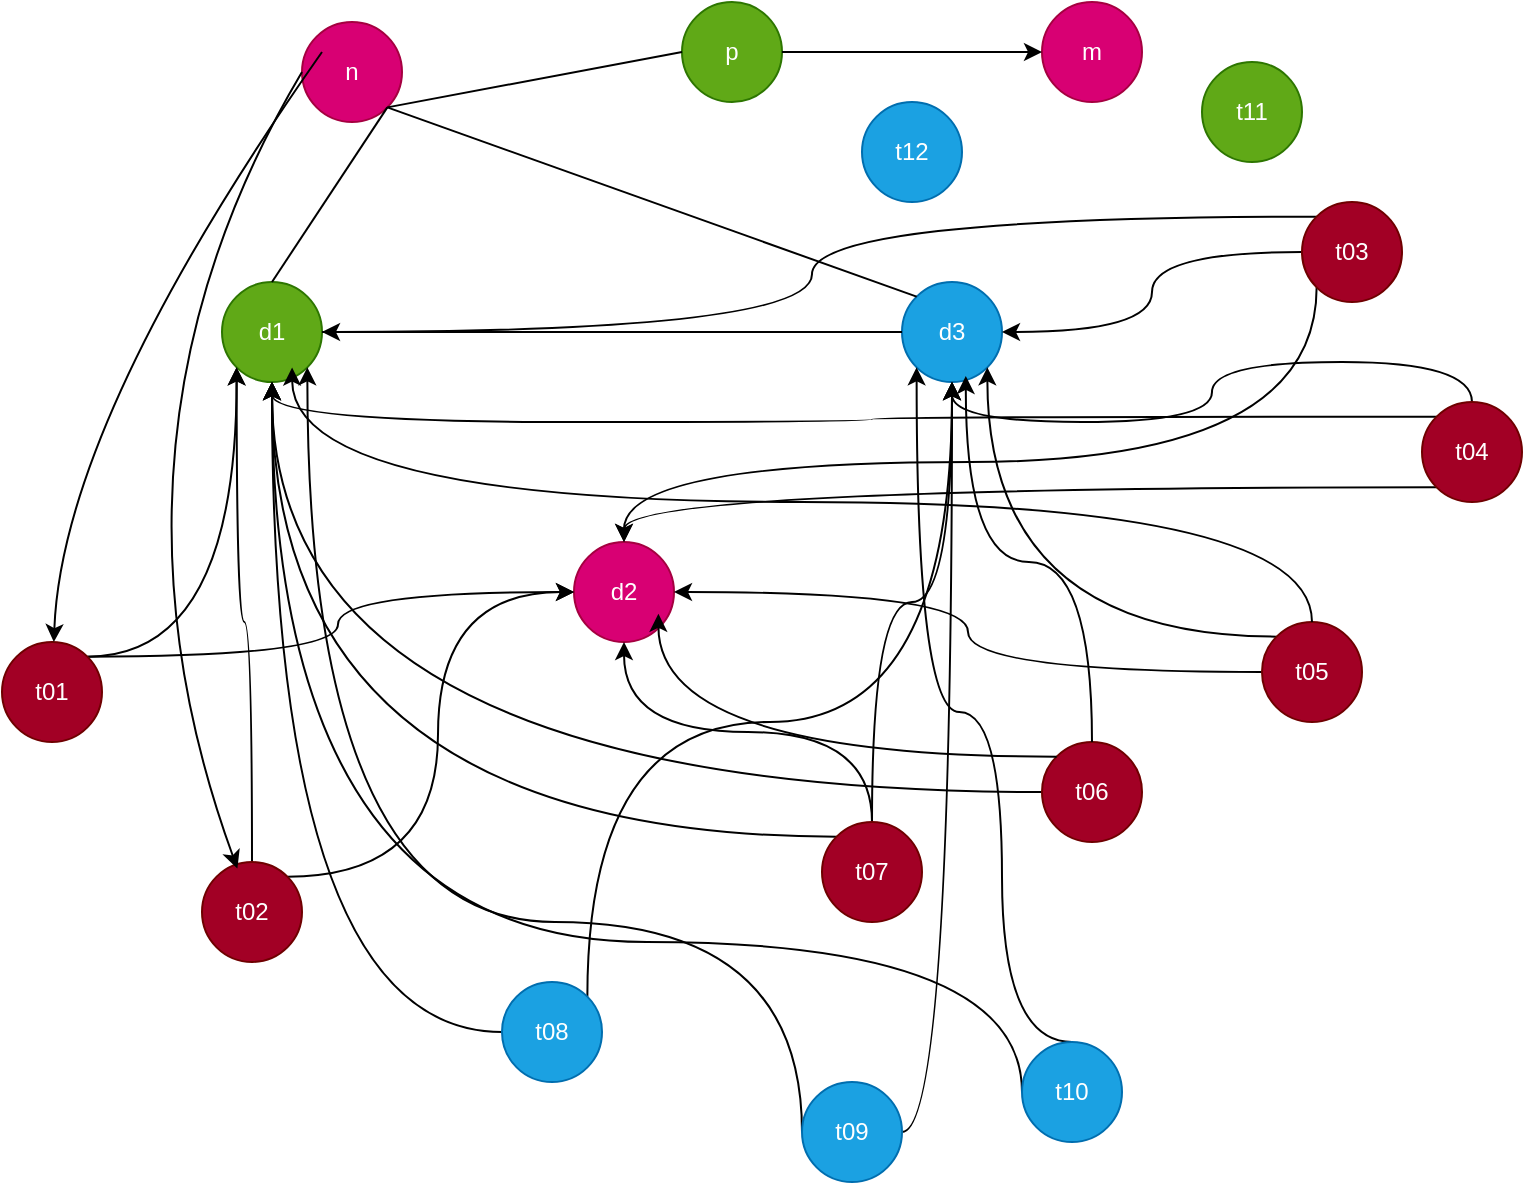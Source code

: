 <mxfile version="22.1.2" type="device">
  <diagram name="Page-1" id="l4zb2SVr4d-LpLYehrL9">
    <mxGraphModel dx="1354" dy="806" grid="1" gridSize="10" guides="1" tooltips="1" connect="1" arrows="1" fold="1" page="1" pageScale="1" pageWidth="1169" pageHeight="827" background="#ffffff" math="0" shadow="0">
      <root>
        <mxCell id="0" />
        <mxCell id="1" parent="0" />
        <mxCell id="9pkHTN1L7EcZIKKuDzLH-1" value="d1" style="ellipse;whiteSpace=wrap;html=1;strokeColor=#2D7600;fillColor=#60a917;fontColor=#ffffff;" vertex="1" parent="1">
          <mxGeometry x="320" y="160" width="50" height="50" as="geometry" />
        </mxCell>
        <mxCell id="9pkHTN1L7EcZIKKuDzLH-3" value="d2" style="ellipse;whiteSpace=wrap;html=1;strokeColor=#A50040;fillColor=#d80073;fontColor=#ffffff;" vertex="1" parent="1">
          <mxGeometry x="496" y="290" width="50" height="50" as="geometry" />
        </mxCell>
        <mxCell id="9pkHTN1L7EcZIKKuDzLH-5" value="d3" style="ellipse;whiteSpace=wrap;html=1;strokeColor=#006EAF;fillColor=#1ba1e2;fontColor=#ffffff;" vertex="1" parent="1">
          <mxGeometry x="660" y="160" width="50" height="50" as="geometry" />
        </mxCell>
        <mxCell id="9pkHTN1L7EcZIKKuDzLH-36" style="edgeStyle=orthogonalEdgeStyle;rounded=0;orthogonalLoop=1;jettySize=auto;html=1;exitX=1;exitY=0;exitDx=0;exitDy=0;entryX=0;entryY=1;entryDx=0;entryDy=0;curved=1;strokeColor=#000000;" edge="1" parent="1" source="9pkHTN1L7EcZIKKuDzLH-8" target="9pkHTN1L7EcZIKKuDzLH-1">
          <mxGeometry relative="1" as="geometry" />
        </mxCell>
        <mxCell id="9pkHTN1L7EcZIKKuDzLH-37" style="edgeStyle=orthogonalEdgeStyle;rounded=0;orthogonalLoop=1;jettySize=auto;html=1;exitX=1;exitY=0;exitDx=0;exitDy=0;entryX=0;entryY=0.5;entryDx=0;entryDy=0;curved=1;strokeColor=#000000;" edge="1" parent="1" source="9pkHTN1L7EcZIKKuDzLH-8" target="9pkHTN1L7EcZIKKuDzLH-3">
          <mxGeometry relative="1" as="geometry" />
        </mxCell>
        <mxCell id="9pkHTN1L7EcZIKKuDzLH-8" value="t01" style="ellipse;whiteSpace=wrap;html=1;strokeColor=#6F0000;fillColor=#a20025;fontColor=#ffffff;" vertex="1" parent="1">
          <mxGeometry x="210" y="340" width="50" height="50" as="geometry" />
        </mxCell>
        <mxCell id="9pkHTN1L7EcZIKKuDzLH-38" style="edgeStyle=orthogonalEdgeStyle;rounded=0;orthogonalLoop=1;jettySize=auto;html=1;exitX=0.5;exitY=0;exitDx=0;exitDy=0;entryX=0;entryY=1;entryDx=0;entryDy=0;curved=1;strokeColor=#000000;" edge="1" parent="1" source="9pkHTN1L7EcZIKKuDzLH-9" target="9pkHTN1L7EcZIKKuDzLH-1">
          <mxGeometry relative="1" as="geometry" />
        </mxCell>
        <mxCell id="9pkHTN1L7EcZIKKuDzLH-39" style="edgeStyle=orthogonalEdgeStyle;rounded=0;orthogonalLoop=1;jettySize=auto;html=1;exitX=1;exitY=0;exitDx=0;exitDy=0;entryX=0;entryY=0.5;entryDx=0;entryDy=0;curved=1;strokeColor=#000000;" edge="1" parent="1" source="9pkHTN1L7EcZIKKuDzLH-9" target="9pkHTN1L7EcZIKKuDzLH-3">
          <mxGeometry relative="1" as="geometry" />
        </mxCell>
        <mxCell id="9pkHTN1L7EcZIKKuDzLH-9" value="t02" style="ellipse;whiteSpace=wrap;html=1;strokeColor=#6F0000;fillColor=#a20025;fontColor=#ffffff;" vertex="1" parent="1">
          <mxGeometry x="310" y="450" width="50" height="50" as="geometry" />
        </mxCell>
        <mxCell id="9pkHTN1L7EcZIKKuDzLH-10" style="edgeStyle=orthogonalEdgeStyle;rounded=0;orthogonalLoop=1;jettySize=auto;html=1;exitX=0.5;exitY=1;exitDx=0;exitDy=0;strokeColor=#000000;" edge="1" parent="1" source="9pkHTN1L7EcZIKKuDzLH-9" target="9pkHTN1L7EcZIKKuDzLH-9">
          <mxGeometry relative="1" as="geometry" />
        </mxCell>
        <mxCell id="9pkHTN1L7EcZIKKuDzLH-11" value="n" style="ellipse;whiteSpace=wrap;html=1;strokeColor=#A50040;fillColor=#d80073;fontColor=#ffffff;" vertex="1" parent="1">
          <mxGeometry x="360" y="30" width="50" height="50" as="geometry" />
        </mxCell>
        <mxCell id="9pkHTN1L7EcZIKKuDzLH-12" value="p" style="ellipse;whiteSpace=wrap;html=1;strokeColor=#2D7600;fillColor=#60a917;fontColor=#ffffff;" vertex="1" parent="1">
          <mxGeometry x="550" y="20" width="50" height="50" as="geometry" />
        </mxCell>
        <mxCell id="9pkHTN1L7EcZIKKuDzLH-13" value="m" style="ellipse;whiteSpace=wrap;html=1;strokeColor=#A50040;fillColor=#d80073;fontColor=#ffffff;" vertex="1" parent="1">
          <mxGeometry x="730" y="20" width="50" height="50" as="geometry" />
        </mxCell>
        <mxCell id="9pkHTN1L7EcZIKKuDzLH-52" style="edgeStyle=orthogonalEdgeStyle;rounded=0;orthogonalLoop=1;jettySize=auto;html=1;exitX=0;exitY=0;exitDx=0;exitDy=0;curved=1;strokeColor=#000000;" edge="1" parent="1" source="9pkHTN1L7EcZIKKuDzLH-14" target="9pkHTN1L7EcZIKKuDzLH-1">
          <mxGeometry relative="1" as="geometry" />
        </mxCell>
        <mxCell id="9pkHTN1L7EcZIKKuDzLH-53" style="edgeStyle=orthogonalEdgeStyle;rounded=0;orthogonalLoop=1;jettySize=auto;html=1;exitX=0;exitY=0.5;exitDx=0;exitDy=0;curved=1;strokeColor=#000000;" edge="1" parent="1" source="9pkHTN1L7EcZIKKuDzLH-14" target="9pkHTN1L7EcZIKKuDzLH-5">
          <mxGeometry relative="1" as="geometry" />
        </mxCell>
        <mxCell id="9pkHTN1L7EcZIKKuDzLH-54" style="edgeStyle=orthogonalEdgeStyle;rounded=0;orthogonalLoop=1;jettySize=auto;html=1;exitX=0;exitY=1;exitDx=0;exitDy=0;curved=1;strokeColor=#000000;" edge="1" parent="1" source="9pkHTN1L7EcZIKKuDzLH-14" target="9pkHTN1L7EcZIKKuDzLH-3">
          <mxGeometry relative="1" as="geometry">
            <Array as="points">
              <mxPoint x="867" y="250" />
              <mxPoint x="521" y="250" />
            </Array>
          </mxGeometry>
        </mxCell>
        <mxCell id="9pkHTN1L7EcZIKKuDzLH-14" value="t03" style="ellipse;whiteSpace=wrap;html=1;strokeColor=#6F0000;fillColor=#a20025;fontColor=#ffffff;" vertex="1" parent="1">
          <mxGeometry x="860" y="120" width="50" height="50" as="geometry" />
        </mxCell>
        <mxCell id="9pkHTN1L7EcZIKKuDzLH-49" style="edgeStyle=orthogonalEdgeStyle;rounded=0;orthogonalLoop=1;jettySize=auto;html=1;exitX=0;exitY=0;exitDx=0;exitDy=0;curved=1;strokeColor=#000000;" edge="1" parent="1" source="9pkHTN1L7EcZIKKuDzLH-15" target="9pkHTN1L7EcZIKKuDzLH-1">
          <mxGeometry relative="1" as="geometry" />
        </mxCell>
        <mxCell id="9pkHTN1L7EcZIKKuDzLH-50" style="edgeStyle=orthogonalEdgeStyle;rounded=0;orthogonalLoop=1;jettySize=auto;html=1;exitX=0.5;exitY=0;exitDx=0;exitDy=0;curved=1;strokeColor=#000000;" edge="1" parent="1" source="9pkHTN1L7EcZIKKuDzLH-15" target="9pkHTN1L7EcZIKKuDzLH-5">
          <mxGeometry relative="1" as="geometry" />
        </mxCell>
        <mxCell id="9pkHTN1L7EcZIKKuDzLH-51" style="edgeStyle=orthogonalEdgeStyle;rounded=0;orthogonalLoop=1;jettySize=auto;html=1;exitX=0;exitY=1;exitDx=0;exitDy=0;curved=1;strokeColor=#000000;" edge="1" parent="1" source="9pkHTN1L7EcZIKKuDzLH-15" target="9pkHTN1L7EcZIKKuDzLH-3">
          <mxGeometry relative="1" as="geometry" />
        </mxCell>
        <mxCell id="9pkHTN1L7EcZIKKuDzLH-15" value="t04" style="ellipse;whiteSpace=wrap;html=1;strokeColor=#6F0000;fillColor=#a20025;fontColor=#ffffff;" vertex="1" parent="1">
          <mxGeometry x="920" y="220" width="50" height="50" as="geometry" />
        </mxCell>
        <mxCell id="9pkHTN1L7EcZIKKuDzLH-46" style="edgeStyle=orthogonalEdgeStyle;rounded=0;orthogonalLoop=1;jettySize=auto;html=1;exitX=0;exitY=0;exitDx=0;exitDy=0;entryX=1;entryY=1;entryDx=0;entryDy=0;curved=1;strokeColor=#000000;" edge="1" parent="1" source="9pkHTN1L7EcZIKKuDzLH-16" target="9pkHTN1L7EcZIKKuDzLH-5">
          <mxGeometry relative="1" as="geometry" />
        </mxCell>
        <mxCell id="9pkHTN1L7EcZIKKuDzLH-47" style="edgeStyle=orthogonalEdgeStyle;rounded=0;orthogonalLoop=1;jettySize=auto;html=1;exitX=0;exitY=0.5;exitDx=0;exitDy=0;curved=1;strokeColor=#000000;" edge="1" parent="1" source="9pkHTN1L7EcZIKKuDzLH-16" target="9pkHTN1L7EcZIKKuDzLH-3">
          <mxGeometry relative="1" as="geometry" />
        </mxCell>
        <mxCell id="9pkHTN1L7EcZIKKuDzLH-16" value="t05" style="ellipse;whiteSpace=wrap;html=1;strokeColor=#6F0000;fillColor=#a20025;fontColor=#ffffff;" vertex="1" parent="1">
          <mxGeometry x="840" y="330" width="50" height="50" as="geometry" />
        </mxCell>
        <mxCell id="9pkHTN1L7EcZIKKuDzLH-45" style="edgeStyle=orthogonalEdgeStyle;rounded=0;orthogonalLoop=1;jettySize=auto;html=1;exitX=0;exitY=0.5;exitDx=0;exitDy=0;curved=1;strokeColor=#000000;" edge="1" parent="1" source="9pkHTN1L7EcZIKKuDzLH-17" target="9pkHTN1L7EcZIKKuDzLH-1">
          <mxGeometry relative="1" as="geometry" />
        </mxCell>
        <mxCell id="9pkHTN1L7EcZIKKuDzLH-17" value="t06" style="ellipse;whiteSpace=wrap;html=1;strokeColor=#6F0000;fillColor=#a20025;fontColor=#ffffff;" vertex="1" parent="1">
          <mxGeometry x="730" y="390" width="50" height="50" as="geometry" />
        </mxCell>
        <mxCell id="9pkHTN1L7EcZIKKuDzLH-40" style="edgeStyle=orthogonalEdgeStyle;rounded=0;orthogonalLoop=1;jettySize=auto;html=1;exitX=0.5;exitY=0;exitDx=0;exitDy=0;curved=1;strokeColor=#000000;" edge="1" parent="1" source="9pkHTN1L7EcZIKKuDzLH-18" target="9pkHTN1L7EcZIKKuDzLH-3">
          <mxGeometry relative="1" as="geometry" />
        </mxCell>
        <mxCell id="9pkHTN1L7EcZIKKuDzLH-41" style="edgeStyle=orthogonalEdgeStyle;rounded=0;orthogonalLoop=1;jettySize=auto;html=1;exitX=0.5;exitY=0;exitDx=0;exitDy=0;curved=1;strokeColor=#000000;" edge="1" parent="1" source="9pkHTN1L7EcZIKKuDzLH-18" target="9pkHTN1L7EcZIKKuDzLH-5">
          <mxGeometry relative="1" as="geometry" />
        </mxCell>
        <mxCell id="9pkHTN1L7EcZIKKuDzLH-42" style="edgeStyle=orthogonalEdgeStyle;rounded=0;orthogonalLoop=1;jettySize=auto;html=1;exitX=0;exitY=0;exitDx=0;exitDy=0;curved=1;strokeColor=#000000;" edge="1" parent="1" source="9pkHTN1L7EcZIKKuDzLH-18" target="9pkHTN1L7EcZIKKuDzLH-1">
          <mxGeometry relative="1" as="geometry" />
        </mxCell>
        <mxCell id="9pkHTN1L7EcZIKKuDzLH-18" value="t07" style="ellipse;whiteSpace=wrap;html=1;strokeColor=#6F0000;fillColor=#a20025;fontColor=#ffffff;" vertex="1" parent="1">
          <mxGeometry x="620" y="430" width="50" height="50" as="geometry" />
        </mxCell>
        <mxCell id="9pkHTN1L7EcZIKKuDzLH-55" style="edgeStyle=orthogonalEdgeStyle;rounded=0;orthogonalLoop=1;jettySize=auto;html=1;exitX=1;exitY=0;exitDx=0;exitDy=0;curved=1;strokeColor=#000000;" edge="1" parent="1" source="9pkHTN1L7EcZIKKuDzLH-19" target="9pkHTN1L7EcZIKKuDzLH-5">
          <mxGeometry relative="1" as="geometry">
            <Array as="points">
              <mxPoint x="503" y="380" />
              <mxPoint x="685" y="380" />
            </Array>
          </mxGeometry>
        </mxCell>
        <mxCell id="9pkHTN1L7EcZIKKuDzLH-56" style="edgeStyle=orthogonalEdgeStyle;rounded=0;orthogonalLoop=1;jettySize=auto;html=1;exitX=0;exitY=0.5;exitDx=0;exitDy=0;curved=1;strokeColor=#000000;" edge="1" parent="1" source="9pkHTN1L7EcZIKKuDzLH-19" target="9pkHTN1L7EcZIKKuDzLH-1">
          <mxGeometry relative="1" as="geometry" />
        </mxCell>
        <mxCell id="9pkHTN1L7EcZIKKuDzLH-19" value="t08" style="ellipse;whiteSpace=wrap;html=1;strokeColor=#006EAF;fillColor=#1ba1e2;fontColor=#ffffff;" vertex="1" parent="1">
          <mxGeometry x="460" y="510" width="50" height="50" as="geometry" />
        </mxCell>
        <mxCell id="9pkHTN1L7EcZIKKuDzLH-57" style="edgeStyle=orthogonalEdgeStyle;rounded=0;orthogonalLoop=1;jettySize=auto;html=1;exitX=1;exitY=0.5;exitDx=0;exitDy=0;curved=1;strokeColor=#000000;" edge="1" parent="1" source="9pkHTN1L7EcZIKKuDzLH-20" target="9pkHTN1L7EcZIKKuDzLH-5">
          <mxGeometry relative="1" as="geometry" />
        </mxCell>
        <mxCell id="9pkHTN1L7EcZIKKuDzLH-58" style="edgeStyle=orthogonalEdgeStyle;rounded=0;orthogonalLoop=1;jettySize=auto;html=1;exitX=0;exitY=0.5;exitDx=0;exitDy=0;entryX=1;entryY=1;entryDx=0;entryDy=0;curved=1;strokeColor=#000000;" edge="1" parent="1" source="9pkHTN1L7EcZIKKuDzLH-20" target="9pkHTN1L7EcZIKKuDzLH-1">
          <mxGeometry relative="1" as="geometry">
            <Array as="points">
              <mxPoint x="610" y="480" />
              <mxPoint x="363" y="480" />
            </Array>
          </mxGeometry>
        </mxCell>
        <mxCell id="9pkHTN1L7EcZIKKuDzLH-20" value="t09" style="ellipse;whiteSpace=wrap;html=1;strokeColor=#006EAF;fillColor=#1ba1e2;fontColor=#ffffff;" vertex="1" parent="1">
          <mxGeometry x="610" y="560" width="50" height="50" as="geometry" />
        </mxCell>
        <mxCell id="9pkHTN1L7EcZIKKuDzLH-59" style="edgeStyle=orthogonalEdgeStyle;rounded=0;orthogonalLoop=1;jettySize=auto;html=1;exitX=0.5;exitY=0;exitDx=0;exitDy=0;entryX=0;entryY=1;entryDx=0;entryDy=0;curved=1;strokeColor=#000000;" edge="1" parent="1" source="9pkHTN1L7EcZIKKuDzLH-21" target="9pkHTN1L7EcZIKKuDzLH-5">
          <mxGeometry relative="1" as="geometry">
            <Array as="points">
              <mxPoint x="710" y="540" />
              <mxPoint x="710" y="375" />
              <mxPoint x="667" y="375" />
            </Array>
          </mxGeometry>
        </mxCell>
        <mxCell id="9pkHTN1L7EcZIKKuDzLH-60" style="edgeStyle=orthogonalEdgeStyle;rounded=0;orthogonalLoop=1;jettySize=auto;html=1;exitX=0;exitY=0.5;exitDx=0;exitDy=0;curved=1;strokeColor=#000000;" edge="1" parent="1" source="9pkHTN1L7EcZIKKuDzLH-21" target="9pkHTN1L7EcZIKKuDzLH-1">
          <mxGeometry relative="1" as="geometry">
            <Array as="points">
              <mxPoint x="720" y="490" />
              <mxPoint x="345" y="490" />
            </Array>
          </mxGeometry>
        </mxCell>
        <mxCell id="9pkHTN1L7EcZIKKuDzLH-21" value="t10" style="ellipse;whiteSpace=wrap;html=1;strokeColor=#006EAF;fillColor=#1ba1e2;fontColor=#ffffff;" vertex="1" parent="1">
          <mxGeometry x="720" y="540" width="50" height="50" as="geometry" />
        </mxCell>
        <mxCell id="9pkHTN1L7EcZIKKuDzLH-28" value="" style="endArrow=classic;html=1;rounded=0;strokeColor=#000000;entryX=0;entryY=0.5;entryDx=0;entryDy=0;exitX=1;exitY=0.5;exitDx=0;exitDy=0;" edge="1" parent="1" source="9pkHTN1L7EcZIKKuDzLH-12" target="9pkHTN1L7EcZIKKuDzLH-13">
          <mxGeometry width="50" height="50" relative="1" as="geometry">
            <mxPoint x="580" y="170" as="sourcePoint" />
            <mxPoint x="630" y="120" as="targetPoint" />
          </mxGeometry>
        </mxCell>
        <mxCell id="9pkHTN1L7EcZIKKuDzLH-30" value="" style="endArrow=none;html=1;rounded=0;strokeColor=#000000;exitX=1;exitY=1;exitDx=0;exitDy=0;entryX=0;entryY=0;entryDx=0;entryDy=0;" edge="1" parent="1" source="9pkHTN1L7EcZIKKuDzLH-11" target="9pkHTN1L7EcZIKKuDzLH-5">
          <mxGeometry width="50" height="50" relative="1" as="geometry">
            <mxPoint x="530" y="220" as="sourcePoint" />
            <mxPoint x="580" y="170" as="targetPoint" />
          </mxGeometry>
        </mxCell>
        <mxCell id="9pkHTN1L7EcZIKKuDzLH-31" value="" style="endArrow=none;html=1;rounded=0;strokeColor=#000000;exitX=1;exitY=1;exitDx=0;exitDy=0;entryX=0.5;entryY=0;entryDx=0;entryDy=0;" edge="1" parent="1" source="9pkHTN1L7EcZIKKuDzLH-11" target="9pkHTN1L7EcZIKKuDzLH-1">
          <mxGeometry width="50" height="50" relative="1" as="geometry">
            <mxPoint x="423" y="73" as="sourcePoint" />
            <mxPoint x="677" y="177" as="targetPoint" />
          </mxGeometry>
        </mxCell>
        <mxCell id="9pkHTN1L7EcZIKKuDzLH-32" value="" style="endArrow=none;html=1;rounded=0;strokeColor=#000000;entryX=0;entryY=0.5;entryDx=0;entryDy=0;exitX=1;exitY=1;exitDx=0;exitDy=0;" edge="1" parent="1" source="9pkHTN1L7EcZIKKuDzLH-11" target="9pkHTN1L7EcZIKKuDzLH-12">
          <mxGeometry width="50" height="50" relative="1" as="geometry">
            <mxPoint x="420" y="140" as="sourcePoint" />
            <mxPoint x="667" y="187" as="targetPoint" />
          </mxGeometry>
        </mxCell>
        <mxCell id="9pkHTN1L7EcZIKKuDzLH-33" value="" style="endArrow=none;html=1;rounded=0;strokeColor=#000000;exitX=1;exitY=0.5;exitDx=0;exitDy=0;" edge="1" parent="1" source="9pkHTN1L7EcZIKKuDzLH-1" target="9pkHTN1L7EcZIKKuDzLH-5">
          <mxGeometry width="50" height="50" relative="1" as="geometry">
            <mxPoint x="423" y="73" as="sourcePoint" />
            <mxPoint x="650" y="190" as="targetPoint" />
          </mxGeometry>
        </mxCell>
        <mxCell id="9pkHTN1L7EcZIKKuDzLH-34" value="" style="curved=1;endArrow=classic;html=1;rounded=0;strokeColor=#000000;" edge="1" parent="1" target="9pkHTN1L7EcZIKKuDzLH-8">
          <mxGeometry width="50" height="50" relative="1" as="geometry">
            <mxPoint x="370" y="45" as="sourcePoint" />
            <mxPoint x="240" y="180" as="targetPoint" />
            <Array as="points">
              <mxPoint x="240" y="230" />
            </Array>
          </mxGeometry>
        </mxCell>
        <mxCell id="9pkHTN1L7EcZIKKuDzLH-35" value="" style="curved=1;endArrow=classic;html=1;rounded=0;strokeColor=#000000;exitX=0;exitY=0.5;exitDx=0;exitDy=0;entryX=0.354;entryY=0.065;entryDx=0;entryDy=0;entryPerimeter=0;" edge="1" parent="1" source="9pkHTN1L7EcZIKKuDzLH-11" target="9pkHTN1L7EcZIKKuDzLH-9">
          <mxGeometry width="50" height="50" relative="1" as="geometry">
            <mxPoint x="378" y="65" as="sourcePoint" />
            <mxPoint x="246" y="350" as="targetPoint" />
            <Array as="points">
              <mxPoint x="250" y="240" />
            </Array>
          </mxGeometry>
        </mxCell>
        <mxCell id="9pkHTN1L7EcZIKKuDzLH-43" style="edgeStyle=orthogonalEdgeStyle;rounded=0;orthogonalLoop=1;jettySize=auto;html=1;exitX=0;exitY=0;exitDx=0;exitDy=0;entryX=0.844;entryY=0.718;entryDx=0;entryDy=0;entryPerimeter=0;curved=1;strokeColor=#000000;" edge="1" parent="1" source="9pkHTN1L7EcZIKKuDzLH-17" target="9pkHTN1L7EcZIKKuDzLH-3">
          <mxGeometry relative="1" as="geometry" />
        </mxCell>
        <mxCell id="9pkHTN1L7EcZIKKuDzLH-44" style="edgeStyle=orthogonalEdgeStyle;rounded=0;orthogonalLoop=1;jettySize=auto;html=1;exitX=0.5;exitY=0;exitDx=0;exitDy=0;entryX=0.638;entryY=0.939;entryDx=0;entryDy=0;entryPerimeter=0;curved=1;strokeColor=#000000;" edge="1" parent="1" source="9pkHTN1L7EcZIKKuDzLH-17" target="9pkHTN1L7EcZIKKuDzLH-5">
          <mxGeometry relative="1" as="geometry" />
        </mxCell>
        <mxCell id="9pkHTN1L7EcZIKKuDzLH-48" style="edgeStyle=orthogonalEdgeStyle;rounded=0;orthogonalLoop=1;jettySize=auto;html=1;exitX=0.5;exitY=0;exitDx=0;exitDy=0;entryX=0.701;entryY=0.855;entryDx=0;entryDy=0;entryPerimeter=0;curved=1;strokeColor=#000000;" edge="1" parent="1" source="9pkHTN1L7EcZIKKuDzLH-16" target="9pkHTN1L7EcZIKKuDzLH-1">
          <mxGeometry relative="1" as="geometry" />
        </mxCell>
        <mxCell id="9pkHTN1L7EcZIKKuDzLH-61" value="t12" style="ellipse;whiteSpace=wrap;html=1;strokeColor=#006EAF;fillColor=#1ba1e2;fontColor=#ffffff;" vertex="1" parent="1">
          <mxGeometry x="640" y="70" width="50" height="50" as="geometry" />
        </mxCell>
        <mxCell id="9pkHTN1L7EcZIKKuDzLH-62" value="t11" style="ellipse;whiteSpace=wrap;html=1;strokeColor=#2D7600;fillColor=#60a917;fontColor=#ffffff;" vertex="1" parent="1">
          <mxGeometry x="810" y="50" width="50" height="50" as="geometry" />
        </mxCell>
      </root>
    </mxGraphModel>
  </diagram>
</mxfile>

